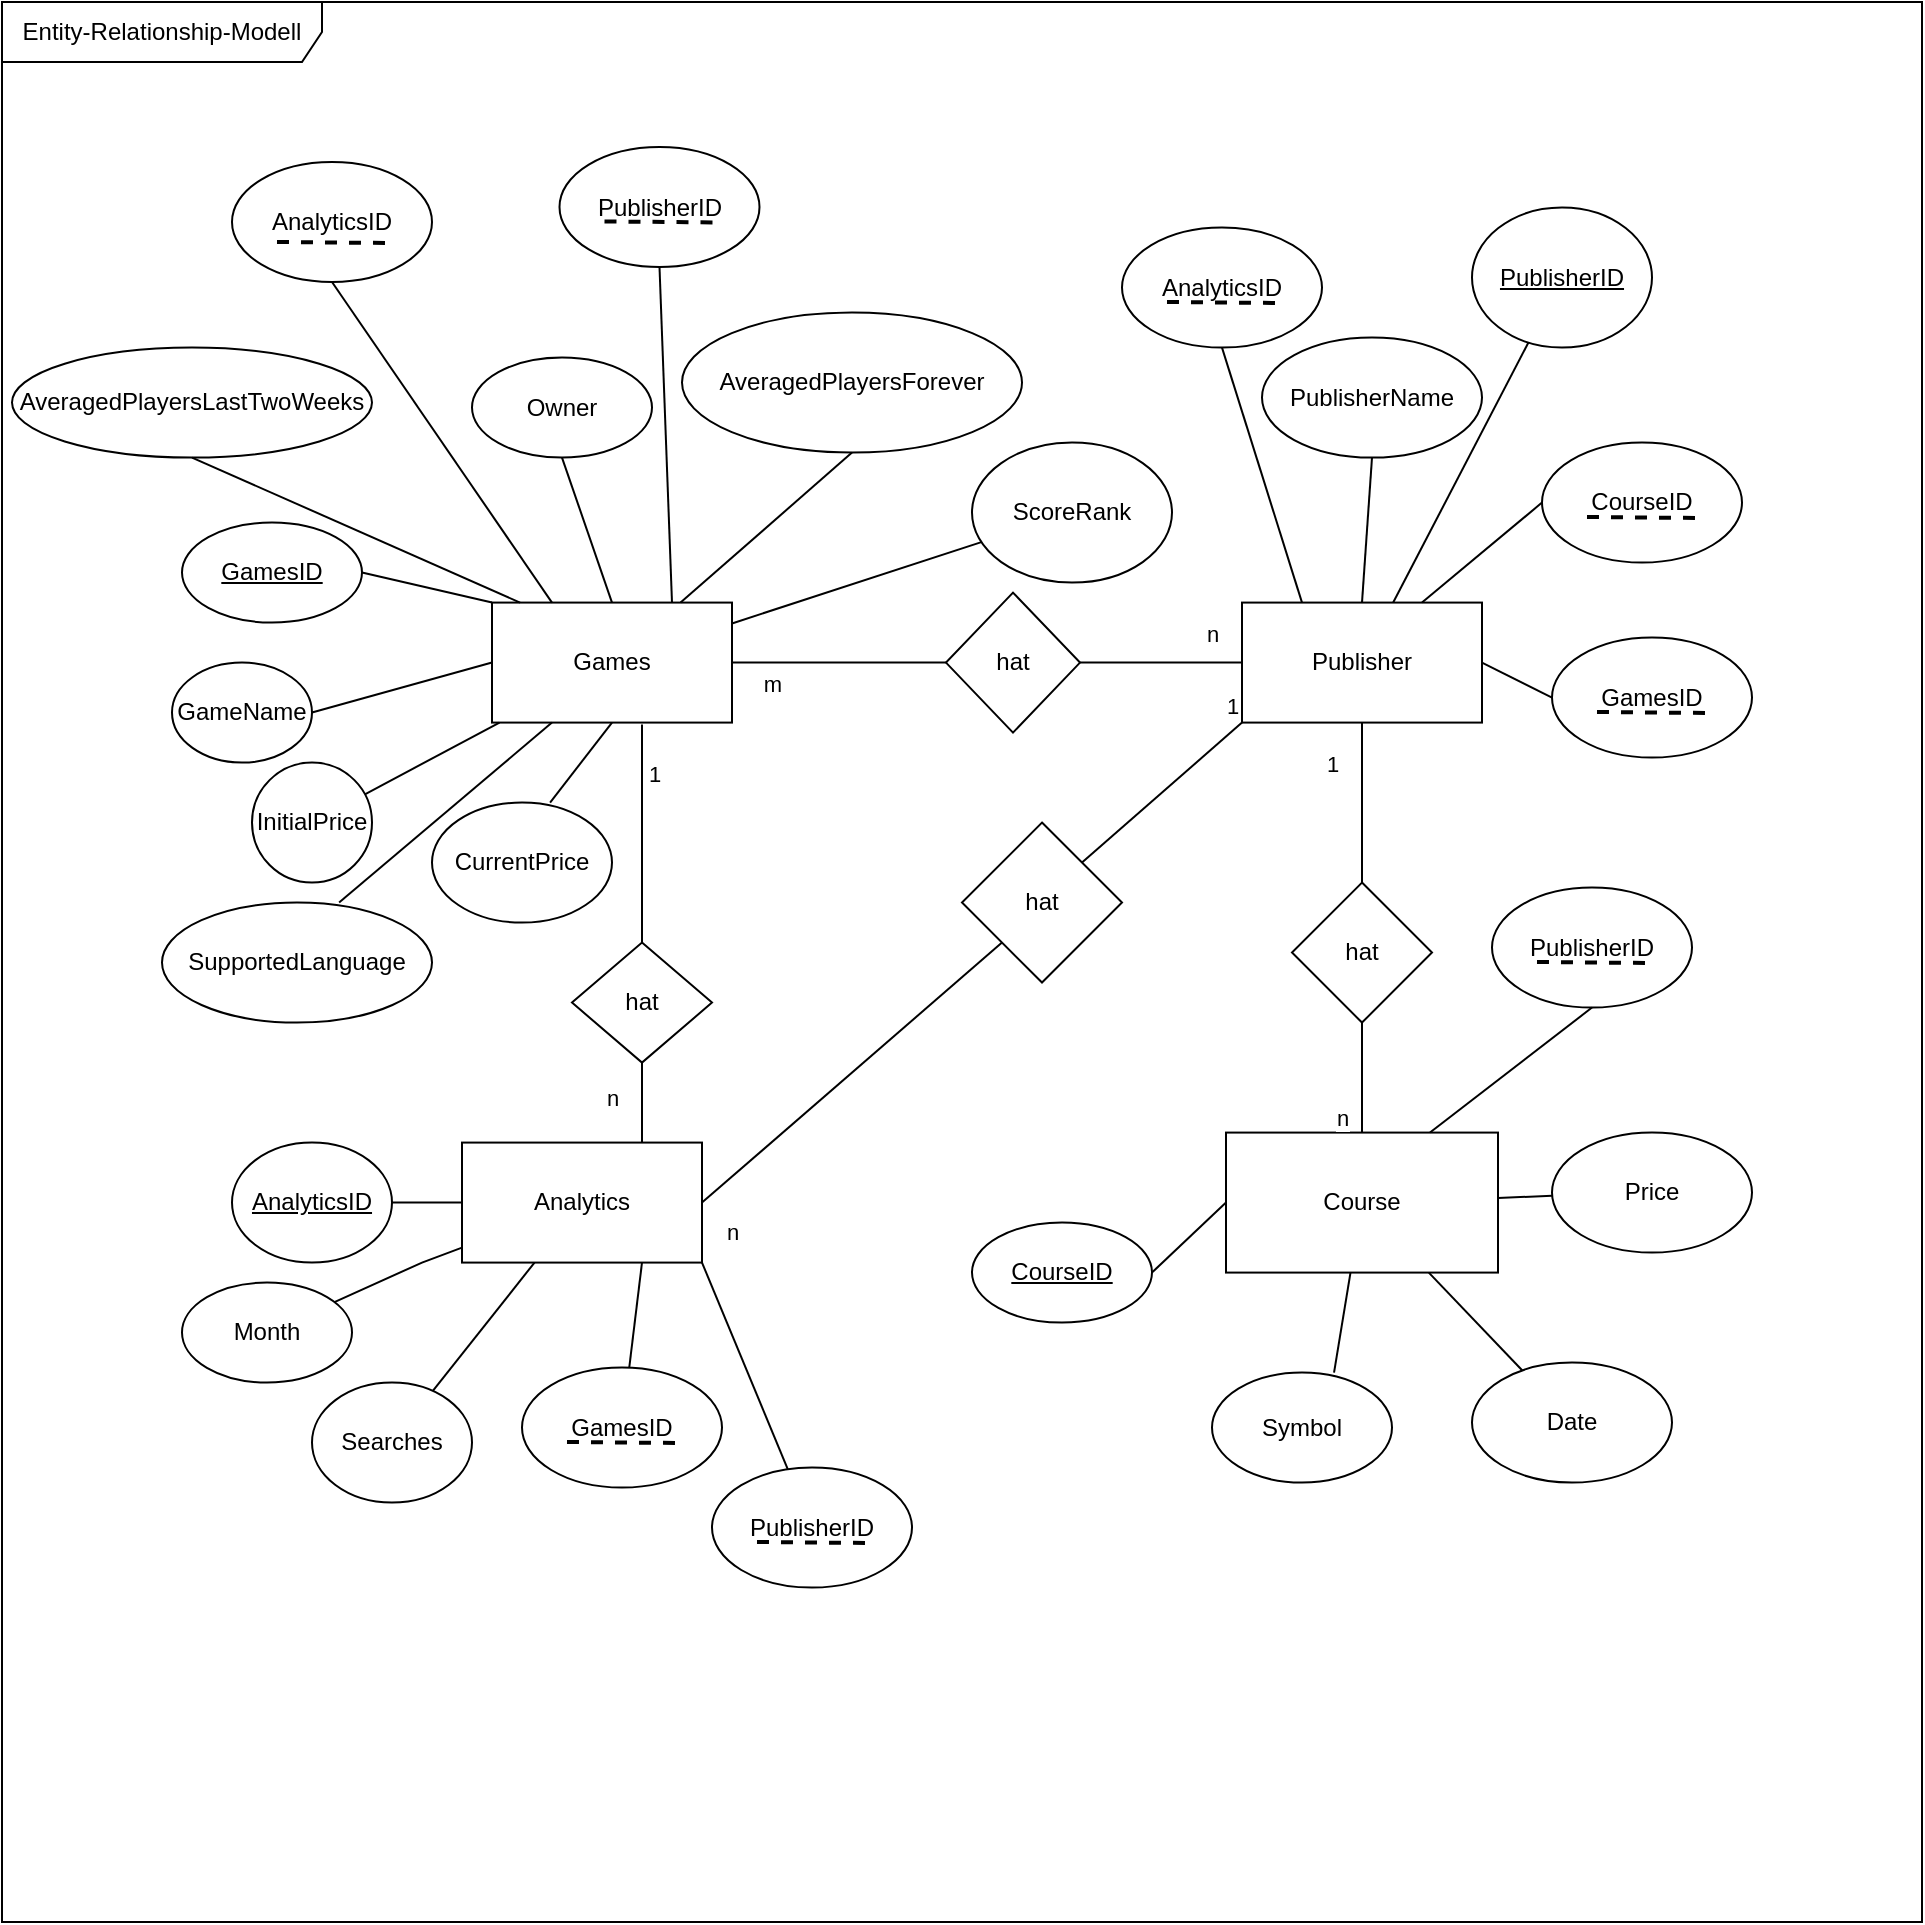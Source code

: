<mxfile version="26.1.0">
  <diagram name="Page-1" id="uBUSxN6oMUStYOfofS0Z">
    <mxGraphModel dx="3088" dy="1907" grid="1" gridSize="10" guides="1" tooltips="1" connect="1" arrows="1" fold="1" page="1" pageScale="1" pageWidth="827" pageHeight="1169" math="0" shadow="0">
      <root>
        <mxCell id="0" />
        <mxCell id="1" parent="0" />
        <mxCell id="lahSlETp8_09CoaiddEQ-1" value="Entity-Relationship-Modell" style="shape=umlFrame;whiteSpace=wrap;html=1;pointerEvents=0;recursiveResize=0;container=1;collapsible=0;width=160;" parent="1" vertex="1">
          <mxGeometry x="-970" y="-80" width="960" height="960" as="geometry" />
        </mxCell>
        <mxCell id="lahSlETp8_09CoaiddEQ-7" value="Games" style="rounded=0;whiteSpace=wrap;html=1;" parent="lahSlETp8_09CoaiddEQ-1" vertex="1">
          <mxGeometry x="245" y="300.29" width="120" height="60" as="geometry" />
        </mxCell>
        <mxCell id="lahSlETp8_09CoaiddEQ-8" value="&lt;u&gt;GamesID&lt;/u&gt;" style="ellipse;whiteSpace=wrap;html=1;" parent="lahSlETp8_09CoaiddEQ-1" vertex="1">
          <mxGeometry x="90" y="260.29" width="90" height="50" as="geometry" />
        </mxCell>
        <mxCell id="lahSlETp8_09CoaiddEQ-9" value="" style="endArrow=none;html=1;rounded=0;exitX=0;exitY=0;exitDx=0;exitDy=0;entryX=1;entryY=0.5;entryDx=0;entryDy=0;" parent="lahSlETp8_09CoaiddEQ-1" source="lahSlETp8_09CoaiddEQ-7" target="lahSlETp8_09CoaiddEQ-8" edge="1">
          <mxGeometry width="50" height="50" relative="1" as="geometry">
            <mxPoint x="375" y="380.29" as="sourcePoint" />
            <mxPoint x="162" y="303.29" as="targetPoint" />
          </mxGeometry>
        </mxCell>
        <mxCell id="lahSlETp8_09CoaiddEQ-10" value="GameName" style="ellipse;whiteSpace=wrap;html=1;" parent="lahSlETp8_09CoaiddEQ-1" vertex="1">
          <mxGeometry x="85" y="330.29" width="70" height="50" as="geometry" />
        </mxCell>
        <mxCell id="lahSlETp8_09CoaiddEQ-12" value="InitialPrice" style="ellipse;whiteSpace=wrap;html=1;aspect=fixed;" parent="lahSlETp8_09CoaiddEQ-1" vertex="1">
          <mxGeometry x="125" y="380.29" width="60" height="60" as="geometry" />
        </mxCell>
        <mxCell id="lahSlETp8_09CoaiddEQ-13" value="CurrentPrice" style="ellipse;whiteSpace=wrap;html=1;" parent="lahSlETp8_09CoaiddEQ-1" vertex="1">
          <mxGeometry x="215" y="400.29" width="90" height="60" as="geometry" />
        </mxCell>
        <mxCell id="lahSlETp8_09CoaiddEQ-14" value="" style="endArrow=none;html=1;rounded=0;exitX=1;exitY=0.5;exitDx=0;exitDy=0;entryX=0;entryY=0.5;entryDx=0;entryDy=0;" parent="lahSlETp8_09CoaiddEQ-1" source="lahSlETp8_09CoaiddEQ-10" target="lahSlETp8_09CoaiddEQ-7" edge="1">
          <mxGeometry width="50" height="50" relative="1" as="geometry">
            <mxPoint x="375" y="380.29" as="sourcePoint" />
            <mxPoint x="425" y="330.29" as="targetPoint" />
          </mxGeometry>
        </mxCell>
        <mxCell id="lahSlETp8_09CoaiddEQ-15" value="" style="endArrow=none;html=1;rounded=0;" parent="lahSlETp8_09CoaiddEQ-1" source="lahSlETp8_09CoaiddEQ-12" target="lahSlETp8_09CoaiddEQ-7" edge="1">
          <mxGeometry width="50" height="50" relative="1" as="geometry">
            <mxPoint x="375" y="380.29" as="sourcePoint" />
            <mxPoint x="425" y="330.29" as="targetPoint" />
          </mxGeometry>
        </mxCell>
        <mxCell id="lahSlETp8_09CoaiddEQ-16" value="" style="endArrow=none;html=1;rounded=0;exitX=0.5;exitY=1;exitDx=0;exitDy=0;entryX=0.656;entryY=0;entryDx=0;entryDy=0;entryPerimeter=0;" parent="lahSlETp8_09CoaiddEQ-1" source="lahSlETp8_09CoaiddEQ-7" target="lahSlETp8_09CoaiddEQ-13" edge="1">
          <mxGeometry width="50" height="50" relative="1" as="geometry">
            <mxPoint x="375" y="380.29" as="sourcePoint" />
            <mxPoint x="425" y="330.29" as="targetPoint" />
          </mxGeometry>
        </mxCell>
        <mxCell id="lahSlETp8_09CoaiddEQ-17" value="Owner" style="ellipse;whiteSpace=wrap;html=1;" parent="lahSlETp8_09CoaiddEQ-1" vertex="1">
          <mxGeometry x="235" y="177.79" width="90" height="50" as="geometry" />
        </mxCell>
        <mxCell id="lahSlETp8_09CoaiddEQ-18" value="AveragedPlayersForever" style="ellipse;whiteSpace=wrap;html=1;" parent="lahSlETp8_09CoaiddEQ-1" vertex="1">
          <mxGeometry x="340" y="155.29" width="170" height="70" as="geometry" />
        </mxCell>
        <mxCell id="lahSlETp8_09CoaiddEQ-19" value="AveragedPlayersLastTwoWeeks" style="ellipse;whiteSpace=wrap;html=1;" parent="lahSlETp8_09CoaiddEQ-1" vertex="1">
          <mxGeometry x="5" y="172.79" width="180" height="55" as="geometry" />
        </mxCell>
        <mxCell id="lahSlETp8_09CoaiddEQ-20" value="" style="endArrow=none;html=1;rounded=0;entryX=0.5;entryY=0;entryDx=0;entryDy=0;exitX=0.5;exitY=1;exitDx=0;exitDy=0;" parent="lahSlETp8_09CoaiddEQ-1" source="lahSlETp8_09CoaiddEQ-17" target="lahSlETp8_09CoaiddEQ-7" edge="1">
          <mxGeometry width="50" height="50" relative="1" as="geometry">
            <mxPoint x="290" y="270.29" as="sourcePoint" />
            <mxPoint x="425" y="500.29" as="targetPoint" />
          </mxGeometry>
        </mxCell>
        <mxCell id="lahSlETp8_09CoaiddEQ-21" value="" style="endArrow=none;html=1;rounded=0;entryX=0.5;entryY=1;entryDx=0;entryDy=0;" parent="lahSlETp8_09CoaiddEQ-1" source="lahSlETp8_09CoaiddEQ-7" target="lahSlETp8_09CoaiddEQ-18" edge="1">
          <mxGeometry width="50" height="50" relative="1" as="geometry">
            <mxPoint x="375" y="460.29" as="sourcePoint" />
            <mxPoint x="400.543" y="232.285" as="targetPoint" />
          </mxGeometry>
        </mxCell>
        <mxCell id="lahSlETp8_09CoaiddEQ-25" value="Publisher" style="rounded=0;whiteSpace=wrap;html=1;" parent="lahSlETp8_09CoaiddEQ-1" vertex="1">
          <mxGeometry x="620" y="300.29" width="120" height="60" as="geometry" />
        </mxCell>
        <mxCell id="lahSlETp8_09CoaiddEQ-29" value="hat" style="rhombus;whiteSpace=wrap;html=1;" parent="lahSlETp8_09CoaiddEQ-1" vertex="1">
          <mxGeometry x="472" y="295.29" width="67" height="70" as="geometry" />
        </mxCell>
        <mxCell id="lahSlETp8_09CoaiddEQ-30" value="" style="endArrow=none;html=1;rounded=0;entryX=0;entryY=0.5;entryDx=0;entryDy=0;exitX=1;exitY=0.5;exitDx=0;exitDy=0;" parent="lahSlETp8_09CoaiddEQ-1" source="lahSlETp8_09CoaiddEQ-7" target="lahSlETp8_09CoaiddEQ-29" edge="1">
          <mxGeometry width="50" height="50" relative="1" as="geometry">
            <mxPoint x="375" y="490.29" as="sourcePoint" />
            <mxPoint x="425" y="440.29" as="targetPoint" />
          </mxGeometry>
        </mxCell>
        <mxCell id="lahSlETp8_09CoaiddEQ-35" value="m" style="edgeLabel;html=1;align=center;verticalAlign=middle;resizable=0;points=[];" parent="lahSlETp8_09CoaiddEQ-30" vertex="1" connectable="0">
          <mxGeometry x="-0.028" y="-4" relative="1" as="geometry">
            <mxPoint x="-32" y="6" as="offset" />
          </mxGeometry>
        </mxCell>
        <mxCell id="lahSlETp8_09CoaiddEQ-28" value="" style="endArrow=none;html=1;rounded=0;entryX=0;entryY=0.5;entryDx=0;entryDy=0;exitX=1;exitY=0.5;exitDx=0;exitDy=0;" parent="lahSlETp8_09CoaiddEQ-1" source="lahSlETp8_09CoaiddEQ-29" target="lahSlETp8_09CoaiddEQ-25" edge="1">
          <mxGeometry width="50" height="50" relative="1" as="geometry">
            <mxPoint x="575" y="325.29" as="sourcePoint" />
            <mxPoint x="425" y="440.29" as="targetPoint" />
          </mxGeometry>
        </mxCell>
        <mxCell id="lahSlETp8_09CoaiddEQ-36" value="n" style="edgeLabel;html=1;align=center;verticalAlign=middle;resizable=0;points=[];" parent="lahSlETp8_09CoaiddEQ-28" vertex="1" connectable="0">
          <mxGeometry x="-0.019" relative="1" as="geometry">
            <mxPoint x="26" y="-15" as="offset" />
          </mxGeometry>
        </mxCell>
        <mxCell id="lahSlETp8_09CoaiddEQ-47" value="&lt;u&gt;PublisherID&lt;/u&gt;" style="ellipse;whiteSpace=wrap;html=1;" parent="lahSlETp8_09CoaiddEQ-1" vertex="1">
          <mxGeometry x="735" y="102.79" width="90" height="70" as="geometry" />
        </mxCell>
        <mxCell id="lahSlETp8_09CoaiddEQ-48" value="" style="endArrow=none;html=1;rounded=0;" parent="lahSlETp8_09CoaiddEQ-1" source="lahSlETp8_09CoaiddEQ-47" target="lahSlETp8_09CoaiddEQ-25" edge="1">
          <mxGeometry width="50" height="50" relative="1" as="geometry">
            <mxPoint x="385" y="490.29" as="sourcePoint" />
            <mxPoint x="435" y="440.29" as="targetPoint" />
          </mxGeometry>
        </mxCell>
        <mxCell id="lahSlETp8_09CoaiddEQ-49" value="ScoreRank" style="ellipse;whiteSpace=wrap;html=1;" parent="lahSlETp8_09CoaiddEQ-1" vertex="1">
          <mxGeometry x="485" y="220.29" width="100" height="70" as="geometry" />
        </mxCell>
        <mxCell id="lahSlETp8_09CoaiddEQ-50" value="" style="endArrow=none;html=1;rounded=0;" parent="lahSlETp8_09CoaiddEQ-1" source="lahSlETp8_09CoaiddEQ-7" target="lahSlETp8_09CoaiddEQ-49" edge="1">
          <mxGeometry width="50" height="50" relative="1" as="geometry">
            <mxPoint x="385" y="490.29" as="sourcePoint" />
            <mxPoint x="435" y="440.29" as="targetPoint" />
          </mxGeometry>
        </mxCell>
        <mxCell id="lahSlETp8_09CoaiddEQ-51" value="Course" style="rounded=0;whiteSpace=wrap;html=1;" parent="lahSlETp8_09CoaiddEQ-1" vertex="1">
          <mxGeometry x="612" y="565.29" width="136" height="70" as="geometry" />
        </mxCell>
        <mxCell id="lahSlETp8_09CoaiddEQ-52" value="Date" style="ellipse;whiteSpace=wrap;html=1;" parent="lahSlETp8_09CoaiddEQ-1" vertex="1">
          <mxGeometry x="735" y="680.29" width="100" height="60" as="geometry" />
        </mxCell>
        <mxCell id="lahSlETp8_09CoaiddEQ-53" value="Price" style="ellipse;whiteSpace=wrap;html=1;" parent="lahSlETp8_09CoaiddEQ-1" vertex="1">
          <mxGeometry x="775" y="565.29" width="100" height="60" as="geometry" />
        </mxCell>
        <mxCell id="lahSlETp8_09CoaiddEQ-54" value="" style="endArrow=none;html=1;rounded=0;" parent="lahSlETp8_09CoaiddEQ-1" source="lahSlETp8_09CoaiddEQ-52" target="lahSlETp8_09CoaiddEQ-51" edge="1">
          <mxGeometry width="50" height="50" relative="1" as="geometry">
            <mxPoint x="385" y="490.29" as="sourcePoint" />
            <mxPoint x="435" y="440.29" as="targetPoint" />
          </mxGeometry>
        </mxCell>
        <mxCell id="lahSlETp8_09CoaiddEQ-55" value="" style="endArrow=none;html=1;rounded=0;" parent="lahSlETp8_09CoaiddEQ-1" source="lahSlETp8_09CoaiddEQ-53" target="lahSlETp8_09CoaiddEQ-51" edge="1">
          <mxGeometry width="50" height="50" relative="1" as="geometry">
            <mxPoint x="445" y="590.29" as="sourcePoint" />
            <mxPoint x="495" y="540.29" as="targetPoint" />
          </mxGeometry>
        </mxCell>
        <mxCell id="lahSlETp8_09CoaiddEQ-56" value="hat" style="rhombus;whiteSpace=wrap;html=1;" parent="lahSlETp8_09CoaiddEQ-1" vertex="1">
          <mxGeometry x="645" y="440.29" width="70" height="70" as="geometry" />
        </mxCell>
        <mxCell id="lahSlETp8_09CoaiddEQ-58" value="" style="endArrow=none;html=1;rounded=0;" parent="lahSlETp8_09CoaiddEQ-1" source="lahSlETp8_09CoaiddEQ-56" target="lahSlETp8_09CoaiddEQ-25" edge="1">
          <mxGeometry width="50" height="50" relative="1" as="geometry">
            <mxPoint x="545" y="460.29" as="sourcePoint" />
            <mxPoint x="595" y="410.29" as="targetPoint" />
          </mxGeometry>
        </mxCell>
        <mxCell id="lahSlETp8_09CoaiddEQ-65" value="1" style="edgeLabel;html=1;align=center;verticalAlign=middle;resizable=0;points=[];" parent="lahSlETp8_09CoaiddEQ-58" vertex="1" connectable="0">
          <mxGeometry x="0.375" relative="1" as="geometry">
            <mxPoint x="-15" y="-5" as="offset" />
          </mxGeometry>
        </mxCell>
        <mxCell id="lahSlETp8_09CoaiddEQ-61" value="" style="endArrow=none;html=1;rounded=0;" parent="lahSlETp8_09CoaiddEQ-1" source="lahSlETp8_09CoaiddEQ-51" target="lahSlETp8_09CoaiddEQ-56" edge="1">
          <mxGeometry width="50" height="50" relative="1" as="geometry">
            <mxPoint x="545" y="540.29" as="sourcePoint" />
            <mxPoint x="595" y="490.29" as="targetPoint" />
          </mxGeometry>
        </mxCell>
        <mxCell id="lahSlETp8_09CoaiddEQ-66" value="n" style="edgeLabel;html=1;align=center;verticalAlign=middle;resizable=0;points=[];" parent="lahSlETp8_09CoaiddEQ-61" vertex="1" connectable="0">
          <mxGeometry y="1" relative="1" as="geometry">
            <mxPoint x="-9" y="20" as="offset" />
          </mxGeometry>
        </mxCell>
        <mxCell id="lahSlETp8_09CoaiddEQ-67" value="Symbol" style="ellipse;whiteSpace=wrap;html=1;" parent="lahSlETp8_09CoaiddEQ-1" vertex="1">
          <mxGeometry x="605" y="685.29" width="90" height="55" as="geometry" />
        </mxCell>
        <mxCell id="lahSlETp8_09CoaiddEQ-68" value="" style="endArrow=none;html=1;rounded=0;exitX=0.678;exitY=0;exitDx=0;exitDy=0;exitPerimeter=0;" parent="lahSlETp8_09CoaiddEQ-1" source="lahSlETp8_09CoaiddEQ-67" target="lahSlETp8_09CoaiddEQ-51" edge="1">
          <mxGeometry width="50" height="50" relative="1" as="geometry">
            <mxPoint x="385" y="490.29" as="sourcePoint" />
            <mxPoint x="435" y="440.29" as="targetPoint" />
          </mxGeometry>
        </mxCell>
        <mxCell id="zqXVHbRq821zLASPMQsd-1" value="Analytics" style="rounded=0;whiteSpace=wrap;html=1;" parent="lahSlETp8_09CoaiddEQ-1" vertex="1">
          <mxGeometry x="230" y="570.29" width="120" height="60" as="geometry" />
        </mxCell>
        <mxCell id="zqXVHbRq821zLASPMQsd-2" value="Month" style="ellipse;whiteSpace=wrap;html=1;" parent="lahSlETp8_09CoaiddEQ-1" vertex="1">
          <mxGeometry x="90" y="640.29" width="85" height="50" as="geometry" />
        </mxCell>
        <mxCell id="zqXVHbRq821zLASPMQsd-3" value="&lt;u&gt;AnalyticsID&lt;/u&gt;" style="ellipse;whiteSpace=wrap;html=1;" parent="lahSlETp8_09CoaiddEQ-1" vertex="1">
          <mxGeometry x="115" y="570.29" width="80" height="60" as="geometry" />
        </mxCell>
        <mxCell id="zqXVHbRq821zLASPMQsd-4" value="Searches" style="ellipse;whiteSpace=wrap;html=1;" parent="lahSlETp8_09CoaiddEQ-1" vertex="1">
          <mxGeometry x="155" y="690.29" width="80" height="60" as="geometry" />
        </mxCell>
        <mxCell id="zqXVHbRq821zLASPMQsd-6" value="" style="endArrow=none;html=1;rounded=0;" parent="lahSlETp8_09CoaiddEQ-1" source="zqXVHbRq821zLASPMQsd-1" target="zqXVHbRq821zLASPMQsd-3" edge="1">
          <mxGeometry width="50" height="50" relative="1" as="geometry">
            <mxPoint x="445" y="490.29" as="sourcePoint" />
            <mxPoint x="495" y="440.29" as="targetPoint" />
          </mxGeometry>
        </mxCell>
        <mxCell id="zqXVHbRq821zLASPMQsd-7" value="" style="endArrow=none;html=1;rounded=0;" parent="lahSlETp8_09CoaiddEQ-1" source="zqXVHbRq821zLASPMQsd-1" target="zqXVHbRq821zLASPMQsd-2" edge="1">
          <mxGeometry width="50" height="50" relative="1" as="geometry">
            <mxPoint x="445" y="490.29" as="sourcePoint" />
            <mxPoint x="495" y="440.29" as="targetPoint" />
            <Array as="points">
              <mxPoint x="210" y="630.29" />
            </Array>
          </mxGeometry>
        </mxCell>
        <mxCell id="zqXVHbRq821zLASPMQsd-8" value="" style="endArrow=none;html=1;rounded=0;" parent="lahSlETp8_09CoaiddEQ-1" source="zqXVHbRq821zLASPMQsd-1" target="zqXVHbRq821zLASPMQsd-4" edge="1">
          <mxGeometry width="50" height="50" relative="1" as="geometry">
            <mxPoint x="445" y="490.29" as="sourcePoint" />
            <mxPoint x="495" y="440.29" as="targetPoint" />
          </mxGeometry>
        </mxCell>
        <mxCell id="zqXVHbRq821zLASPMQsd-9" value="hat" style="rhombus;whiteSpace=wrap;html=1;" parent="lahSlETp8_09CoaiddEQ-1" vertex="1">
          <mxGeometry x="285" y="470.29" width="70" height="60" as="geometry" />
        </mxCell>
        <mxCell id="zqXVHbRq821zLASPMQsd-10" value="" style="endArrow=none;html=1;rounded=0;entryX=0.5;entryY=1;entryDx=0;entryDy=0;exitX=0.75;exitY=0;exitDx=0;exitDy=0;" parent="lahSlETp8_09CoaiddEQ-1" source="zqXVHbRq821zLASPMQsd-1" target="zqXVHbRq821zLASPMQsd-9" edge="1">
          <mxGeometry width="50" height="50" relative="1" as="geometry">
            <mxPoint x="325" y="580.29" as="sourcePoint" />
            <mxPoint x="495" y="440.29" as="targetPoint" />
          </mxGeometry>
        </mxCell>
        <mxCell id="zqXVHbRq821zLASPMQsd-13" value="n&lt;div&gt;&lt;br&gt;&lt;/div&gt;" style="edgeLabel;html=1;align=center;verticalAlign=middle;resizable=0;points=[];" parent="zqXVHbRq821zLASPMQsd-10" vertex="1" connectable="0">
          <mxGeometry x="-0.16" y="2" relative="1" as="geometry">
            <mxPoint x="-13" y="1" as="offset" />
          </mxGeometry>
        </mxCell>
        <mxCell id="zqXVHbRq821zLASPMQsd-11" value="" style="endArrow=none;html=1;rounded=0;" parent="lahSlETp8_09CoaiddEQ-1" target="zqXVHbRq821zLASPMQsd-9" edge="1">
          <mxGeometry width="50" height="50" relative="1" as="geometry">
            <mxPoint x="320" y="361.29" as="sourcePoint" />
            <mxPoint x="495" y="440.29" as="targetPoint" />
          </mxGeometry>
        </mxCell>
        <mxCell id="zqXVHbRq821zLASPMQsd-12" value="&lt;div&gt;1&lt;/div&gt;" style="edgeLabel;html=1;align=center;verticalAlign=middle;resizable=0;points=[];" parent="zqXVHbRq821zLASPMQsd-11" vertex="1" connectable="0">
          <mxGeometry x="0.096" y="-1" relative="1" as="geometry">
            <mxPoint x="7" y="-35" as="offset" />
          </mxGeometry>
        </mxCell>
        <mxCell id="zqXVHbRq821zLASPMQsd-14" value="hat" style="rhombus;whiteSpace=wrap;html=1;" parent="lahSlETp8_09CoaiddEQ-1" vertex="1">
          <mxGeometry x="480" y="410.29" width="80" height="80" as="geometry" />
        </mxCell>
        <mxCell id="zqXVHbRq821zLASPMQsd-15" value="" style="endArrow=none;html=1;rounded=0;entryX=0;entryY=1;entryDx=0;entryDy=0;exitX=1;exitY=0.5;exitDx=0;exitDy=0;" parent="lahSlETp8_09CoaiddEQ-1" source="zqXVHbRq821zLASPMQsd-1" target="zqXVHbRq821zLASPMQsd-14" edge="1">
          <mxGeometry width="50" height="50" relative="1" as="geometry">
            <mxPoint x="445" y="490.29" as="sourcePoint" />
            <mxPoint x="495" y="440.29" as="targetPoint" />
          </mxGeometry>
        </mxCell>
        <mxCell id="zqXVHbRq821zLASPMQsd-18" value="n" style="edgeLabel;html=1;align=center;verticalAlign=middle;resizable=0;points=[];" parent="zqXVHbRq821zLASPMQsd-15" vertex="1" connectable="0">
          <mxGeometry x="-0.223" y="1" relative="1" as="geometry">
            <mxPoint x="-43" y="66" as="offset" />
          </mxGeometry>
        </mxCell>
        <mxCell id="zqXVHbRq821zLASPMQsd-16" value="" style="endArrow=none;html=1;rounded=0;entryX=0;entryY=1;entryDx=0;entryDy=0;exitX=1;exitY=0;exitDx=0;exitDy=0;" parent="lahSlETp8_09CoaiddEQ-1" source="zqXVHbRq821zLASPMQsd-14" target="lahSlETp8_09CoaiddEQ-25" edge="1">
          <mxGeometry width="50" height="50" relative="1" as="geometry">
            <mxPoint x="445" y="490.29" as="sourcePoint" />
            <mxPoint x="495" y="440.29" as="targetPoint" />
          </mxGeometry>
        </mxCell>
        <mxCell id="zqXVHbRq821zLASPMQsd-17" value="1" style="edgeLabel;html=1;align=center;verticalAlign=middle;resizable=0;points=[];" parent="zqXVHbRq821zLASPMQsd-16" vertex="1" connectable="0">
          <mxGeometry x="0.094" y="1" relative="1" as="geometry">
            <mxPoint x="32" y="-40" as="offset" />
          </mxGeometry>
        </mxCell>
        <mxCell id="lGDkHediVVNqKcErw-fj-1" value="&lt;u&gt;CourseID&lt;/u&gt;" style="ellipse;whiteSpace=wrap;html=1;" parent="lahSlETp8_09CoaiddEQ-1" vertex="1">
          <mxGeometry x="485" y="610.29" width="90" height="50" as="geometry" />
        </mxCell>
        <mxCell id="lGDkHediVVNqKcErw-fj-2" value="" style="endArrow=none;html=1;rounded=0;entryX=0;entryY=0.5;entryDx=0;entryDy=0;exitX=1;exitY=0.5;exitDx=0;exitDy=0;" parent="lahSlETp8_09CoaiddEQ-1" source="lGDkHediVVNqKcErw-fj-1" target="lahSlETp8_09CoaiddEQ-51" edge="1">
          <mxGeometry width="50" height="50" relative="1" as="geometry">
            <mxPoint x="465" y="680.29" as="sourcePoint" />
            <mxPoint x="515" y="630.29" as="targetPoint" />
          </mxGeometry>
        </mxCell>
        <mxCell id="lGDkHediVVNqKcErw-fj-3" value="PublisherName" style="ellipse;whiteSpace=wrap;html=1;" parent="lahSlETp8_09CoaiddEQ-1" vertex="1">
          <mxGeometry x="630" y="167.79" width="110" height="60" as="geometry" />
        </mxCell>
        <mxCell id="lGDkHediVVNqKcErw-fj-4" value="" style="endArrow=none;html=1;rounded=0;entryX=0.5;entryY=1;entryDx=0;entryDy=0;exitX=0.5;exitY=0;exitDx=0;exitDy=0;" parent="lahSlETp8_09CoaiddEQ-1" source="lahSlETp8_09CoaiddEQ-25" target="lGDkHediVVNqKcErw-fj-3" edge="1">
          <mxGeometry width="50" height="50" relative="1" as="geometry">
            <mxPoint x="575" y="310.29" as="sourcePoint" />
            <mxPoint x="625" y="260.29" as="targetPoint" />
          </mxGeometry>
        </mxCell>
        <mxCell id="NkCsGPs8Dw9YRRJV2HkN-1" value="" style="endArrow=none;html=1;rounded=0;entryX=0.117;entryY=0;entryDx=0;entryDy=0;exitX=0.5;exitY=1;exitDx=0;exitDy=0;entryPerimeter=0;" edge="1" parent="lahSlETp8_09CoaiddEQ-1" source="lahSlETp8_09CoaiddEQ-19" target="lahSlETp8_09CoaiddEQ-7">
          <mxGeometry width="50" height="50" relative="1" as="geometry">
            <mxPoint x="229.221" y="227.056" as="sourcePoint" />
            <mxPoint x="185" y="470.29" as="targetPoint" />
          </mxGeometry>
        </mxCell>
        <mxCell id="NkCsGPs8Dw9YRRJV2HkN-8" value="GamesID" style="ellipse;whiteSpace=wrap;html=1;" vertex="1" parent="lahSlETp8_09CoaiddEQ-1">
          <mxGeometry x="260" y="682.79" width="100" height="60" as="geometry" />
        </mxCell>
        <mxCell id="NkCsGPs8Dw9YRRJV2HkN-4" value="" style="endArrow=none;html=1;rounded=0;dashed=1;strokeWidth=2;" edge="1" parent="lahSlETp8_09CoaiddEQ-1">
          <mxGeometry relative="1" as="geometry">
            <mxPoint x="282.5" y="720" as="sourcePoint" />
            <mxPoint x="337.5" y="720.5" as="targetPoint" />
          </mxGeometry>
        </mxCell>
        <mxCell id="NkCsGPs8Dw9YRRJV2HkN-5" value="" style="resizable=0;html=1;whiteSpace=wrap;align=right;verticalAlign=bottom;" connectable="0" vertex="1" parent="NkCsGPs8Dw9YRRJV2HkN-4">
          <mxGeometry x="1" relative="1" as="geometry" />
        </mxCell>
        <mxCell id="NkCsGPs8Dw9YRRJV2HkN-9" value="" style="endArrow=none;html=1;rounded=0;entryX=0.75;entryY=1;entryDx=0;entryDy=0;" edge="1" parent="lahSlETp8_09CoaiddEQ-1" source="NkCsGPs8Dw9YRRJV2HkN-8" target="zqXVHbRq821zLASPMQsd-1">
          <mxGeometry width="50" height="50" relative="1" as="geometry">
            <mxPoint x="-18" y="715.29" as="sourcePoint" />
            <mxPoint x="285" y="723.29" as="targetPoint" />
          </mxGeometry>
        </mxCell>
        <mxCell id="NkCsGPs8Dw9YRRJV2HkN-17" value="PublisherID" style="ellipse;whiteSpace=wrap;html=1;" vertex="1" parent="lahSlETp8_09CoaiddEQ-1">
          <mxGeometry x="355" y="732.79" width="100" height="60" as="geometry" />
        </mxCell>
        <mxCell id="NkCsGPs8Dw9YRRJV2HkN-18" value="" style="endArrow=none;html=1;rounded=0;dashed=1;strokeWidth=2;" edge="1" parent="lahSlETp8_09CoaiddEQ-1">
          <mxGeometry relative="1" as="geometry">
            <mxPoint x="377.5" y="770" as="sourcePoint" />
            <mxPoint x="432.5" y="770.5" as="targetPoint" />
          </mxGeometry>
        </mxCell>
        <mxCell id="NkCsGPs8Dw9YRRJV2HkN-19" value="" style="resizable=0;html=1;whiteSpace=wrap;align=right;verticalAlign=bottom;" connectable="0" vertex="1" parent="NkCsGPs8Dw9YRRJV2HkN-18">
          <mxGeometry x="1" relative="1" as="geometry" />
        </mxCell>
        <mxCell id="NkCsGPs8Dw9YRRJV2HkN-20" value="" style="endArrow=none;html=1;rounded=0;entryX=1;entryY=1;entryDx=0;entryDy=0;" edge="1" parent="lahSlETp8_09CoaiddEQ-1" source="NkCsGPs8Dw9YRRJV2HkN-17" target="zqXVHbRq821zLASPMQsd-1">
          <mxGeometry width="50" height="50" relative="1" as="geometry">
            <mxPoint x="77" y="765.29" as="sourcePoint" />
            <mxPoint x="415" y="680.29" as="targetPoint" />
          </mxGeometry>
        </mxCell>
        <mxCell id="NkCsGPs8Dw9YRRJV2HkN-21" value="SupportedLanguage" style="ellipse;whiteSpace=wrap;html=1;" vertex="1" parent="lahSlETp8_09CoaiddEQ-1">
          <mxGeometry x="80" y="450.29" width="135" height="60" as="geometry" />
        </mxCell>
        <mxCell id="NkCsGPs8Dw9YRRJV2HkN-22" value="" style="endArrow=none;html=1;rounded=0;exitX=0.25;exitY=1;exitDx=0;exitDy=0;entryX=0.656;entryY=0;entryDx=0;entryDy=0;entryPerimeter=0;" edge="1" parent="lahSlETp8_09CoaiddEQ-1" target="NkCsGPs8Dw9YRRJV2HkN-21" source="lahSlETp8_09CoaiddEQ-7">
          <mxGeometry width="50" height="50" relative="1" as="geometry">
            <mxPoint x="205" y="420.29" as="sourcePoint" />
            <mxPoint x="325" y="390.29" as="targetPoint" />
          </mxGeometry>
        </mxCell>
        <mxCell id="NkCsGPs8Dw9YRRJV2HkN-23" value="PublisherID" style="ellipse;whiteSpace=wrap;html=1;" vertex="1" parent="lahSlETp8_09CoaiddEQ-1">
          <mxGeometry x="745" y="442.79" width="100" height="60" as="geometry" />
        </mxCell>
        <mxCell id="NkCsGPs8Dw9YRRJV2HkN-24" value="" style="endArrow=none;html=1;rounded=0;dashed=1;strokeWidth=2;" edge="1" parent="lahSlETp8_09CoaiddEQ-1">
          <mxGeometry relative="1" as="geometry">
            <mxPoint x="767.5" y="480.0" as="sourcePoint" />
            <mxPoint x="822.5" y="480.5" as="targetPoint" />
          </mxGeometry>
        </mxCell>
        <mxCell id="NkCsGPs8Dw9YRRJV2HkN-25" value="" style="resizable=0;html=1;whiteSpace=wrap;align=right;verticalAlign=bottom;" connectable="0" vertex="1" parent="NkCsGPs8Dw9YRRJV2HkN-24">
          <mxGeometry x="1" relative="1" as="geometry" />
        </mxCell>
        <mxCell id="NkCsGPs8Dw9YRRJV2HkN-26" value="" style="endArrow=none;html=1;rounded=0;entryX=0.75;entryY=0;entryDx=0;entryDy=0;exitX=0.5;exitY=1;exitDx=0;exitDy=0;" edge="1" parent="lahSlETp8_09CoaiddEQ-1" source="NkCsGPs8Dw9YRRJV2HkN-23" target="lahSlETp8_09CoaiddEQ-51">
          <mxGeometry width="50" height="50" relative="1" as="geometry">
            <mxPoint x="467" y="475.29" as="sourcePoint" />
            <mxPoint x="805" y="390.29" as="targetPoint" />
          </mxGeometry>
        </mxCell>
        <mxCell id="NkCsGPs8Dw9YRRJV2HkN-27" value="GamesID" style="ellipse;whiteSpace=wrap;html=1;" vertex="1" parent="lahSlETp8_09CoaiddEQ-1">
          <mxGeometry x="775" y="317.79" width="100" height="60" as="geometry" />
        </mxCell>
        <mxCell id="NkCsGPs8Dw9YRRJV2HkN-28" value="" style="endArrow=none;html=1;rounded=0;dashed=1;strokeWidth=2;" edge="1" parent="lahSlETp8_09CoaiddEQ-1">
          <mxGeometry relative="1" as="geometry">
            <mxPoint x="797.5" y="355.0" as="sourcePoint" />
            <mxPoint x="852.5" y="355.5" as="targetPoint" />
          </mxGeometry>
        </mxCell>
        <mxCell id="NkCsGPs8Dw9YRRJV2HkN-29" value="" style="resizable=0;html=1;whiteSpace=wrap;align=right;verticalAlign=bottom;" connectable="0" vertex="1" parent="NkCsGPs8Dw9YRRJV2HkN-28">
          <mxGeometry x="1" relative="1" as="geometry" />
        </mxCell>
        <mxCell id="NkCsGPs8Dw9YRRJV2HkN-30" value="" style="endArrow=none;html=1;rounded=0;entryX=1;entryY=0.5;entryDx=0;entryDy=0;exitX=0;exitY=0.5;exitDx=0;exitDy=0;" edge="1" parent="lahSlETp8_09CoaiddEQ-1" source="NkCsGPs8Dw9YRRJV2HkN-27" target="lahSlETp8_09CoaiddEQ-25">
          <mxGeometry width="50" height="50" relative="1" as="geometry">
            <mxPoint x="497" y="350.29" as="sourcePoint" />
            <mxPoint x="835" y="265.29" as="targetPoint" />
          </mxGeometry>
        </mxCell>
        <mxCell id="NkCsGPs8Dw9YRRJV2HkN-31" value="AnalyticsID" style="ellipse;whiteSpace=wrap;html=1;" vertex="1" parent="lahSlETp8_09CoaiddEQ-1">
          <mxGeometry x="560" y="112.79" width="100" height="60" as="geometry" />
        </mxCell>
        <mxCell id="NkCsGPs8Dw9YRRJV2HkN-32" value="" style="endArrow=none;html=1;rounded=0;dashed=1;strokeWidth=2;" edge="1" parent="lahSlETp8_09CoaiddEQ-1">
          <mxGeometry relative="1" as="geometry">
            <mxPoint x="582.5" y="150.0" as="sourcePoint" />
            <mxPoint x="637.5" y="150.5" as="targetPoint" />
          </mxGeometry>
        </mxCell>
        <mxCell id="NkCsGPs8Dw9YRRJV2HkN-33" value="" style="resizable=0;html=1;whiteSpace=wrap;align=right;verticalAlign=bottom;" connectable="0" vertex="1" parent="NkCsGPs8Dw9YRRJV2HkN-32">
          <mxGeometry x="1" relative="1" as="geometry" />
        </mxCell>
        <mxCell id="NkCsGPs8Dw9YRRJV2HkN-34" value="" style="endArrow=none;html=1;rounded=0;entryX=0.25;entryY=0;entryDx=0;entryDy=0;exitX=0.5;exitY=1;exitDx=0;exitDy=0;" edge="1" parent="lahSlETp8_09CoaiddEQ-1" source="NkCsGPs8Dw9YRRJV2HkN-31" target="lahSlETp8_09CoaiddEQ-25">
          <mxGeometry width="50" height="50" relative="1" as="geometry">
            <mxPoint x="282" y="145.29" as="sourcePoint" />
            <mxPoint x="620" y="60.29" as="targetPoint" />
          </mxGeometry>
        </mxCell>
        <mxCell id="NkCsGPs8Dw9YRRJV2HkN-35" value="CourseID" style="ellipse;whiteSpace=wrap;html=1;" vertex="1" parent="lahSlETp8_09CoaiddEQ-1">
          <mxGeometry x="770" y="220.29" width="100" height="60" as="geometry" />
        </mxCell>
        <mxCell id="NkCsGPs8Dw9YRRJV2HkN-36" value="" style="endArrow=none;html=1;rounded=0;dashed=1;strokeWidth=2;" edge="1" parent="lahSlETp8_09CoaiddEQ-1">
          <mxGeometry relative="1" as="geometry">
            <mxPoint x="792.5" y="257.5" as="sourcePoint" />
            <mxPoint x="847.5" y="258.0" as="targetPoint" />
          </mxGeometry>
        </mxCell>
        <mxCell id="NkCsGPs8Dw9YRRJV2HkN-37" value="" style="resizable=0;html=1;whiteSpace=wrap;align=right;verticalAlign=bottom;" connectable="0" vertex="1" parent="NkCsGPs8Dw9YRRJV2HkN-36">
          <mxGeometry x="1" relative="1" as="geometry" />
        </mxCell>
        <mxCell id="NkCsGPs8Dw9YRRJV2HkN-38" value="" style="endArrow=none;html=1;rounded=0;entryX=0.75;entryY=0;entryDx=0;entryDy=0;exitX=0;exitY=0.5;exitDx=0;exitDy=0;" edge="1" parent="lahSlETp8_09CoaiddEQ-1" source="NkCsGPs8Dw9YRRJV2HkN-35" target="lahSlETp8_09CoaiddEQ-25">
          <mxGeometry width="50" height="50" relative="1" as="geometry">
            <mxPoint x="492" y="252.79" as="sourcePoint" />
            <mxPoint x="830" y="167.79" as="targetPoint" />
          </mxGeometry>
        </mxCell>
        <mxCell id="NkCsGPs8Dw9YRRJV2HkN-44" value="" style="resizable=0;html=1;whiteSpace=wrap;align=right;verticalAlign=bottom;" connectable="0" vertex="1" parent="lahSlETp8_09CoaiddEQ-1">
          <mxGeometry x="261.248" y="60.21" as="geometry" />
        </mxCell>
        <mxCell id="NkCsGPs8Dw9YRRJV2HkN-45" value="PublisherID" style="ellipse;whiteSpace=wrap;html=1;" vertex="1" parent="lahSlETp8_09CoaiddEQ-1">
          <mxGeometry x="278.75" y="72.5" width="100" height="60" as="geometry" />
        </mxCell>
        <mxCell id="NkCsGPs8Dw9YRRJV2HkN-46" value="" style="endArrow=none;html=1;rounded=0;dashed=1;strokeWidth=2;" edge="1" parent="lahSlETp8_09CoaiddEQ-1">
          <mxGeometry relative="1" as="geometry">
            <mxPoint x="301.25" y="109.71" as="sourcePoint" />
            <mxPoint x="356.25" y="110.21" as="targetPoint" />
          </mxGeometry>
        </mxCell>
        <mxCell id="NkCsGPs8Dw9YRRJV2HkN-47" value="" style="resizable=0;html=1;whiteSpace=wrap;align=right;verticalAlign=bottom;" connectable="0" vertex="1" parent="NkCsGPs8Dw9YRRJV2HkN-46">
          <mxGeometry x="1" relative="1" as="geometry" />
        </mxCell>
        <mxCell id="NkCsGPs8Dw9YRRJV2HkN-48" value="" style="endArrow=none;html=1;rounded=0;entryX=0.75;entryY=0;entryDx=0;entryDy=0;exitX=0.5;exitY=1;exitDx=0;exitDy=0;" edge="1" parent="lahSlETp8_09CoaiddEQ-1" source="NkCsGPs8Dw9YRRJV2HkN-45" target="lahSlETp8_09CoaiddEQ-7">
          <mxGeometry width="50" height="50" relative="1" as="geometry">
            <mxPoint x="0.75" y="105" as="sourcePoint" />
            <mxPoint x="273.75" y="-30" as="targetPoint" />
          </mxGeometry>
        </mxCell>
        <mxCell id="NkCsGPs8Dw9YRRJV2HkN-53" value="" style="endArrow=none;html=1;rounded=0;entryX=0.25;entryY=0;entryDx=0;entryDy=0;exitX=0.5;exitY=1;exitDx=0;exitDy=0;" edge="1" parent="lahSlETp8_09CoaiddEQ-1" source="NkCsGPs8Dw9YRRJV2HkN-50" target="lahSlETp8_09CoaiddEQ-7">
          <mxGeometry width="50" height="50" relative="1" as="geometry">
            <mxPoint x="-103" y="110.29" as="sourcePoint" />
            <mxPoint x="265" y="265" as="targetPoint" />
          </mxGeometry>
        </mxCell>
        <mxCell id="NkCsGPs8Dw9YRRJV2HkN-50" value="AnalyticsID" style="ellipse;whiteSpace=wrap;html=1;" vertex="1" parent="lahSlETp8_09CoaiddEQ-1">
          <mxGeometry x="115" y="80.0" width="100" height="60" as="geometry" />
        </mxCell>
        <mxCell id="NkCsGPs8Dw9YRRJV2HkN-51" value="" style="endArrow=none;html=1;rounded=0;dashed=1;strokeWidth=2;" edge="1" parent="lahSlETp8_09CoaiddEQ-1">
          <mxGeometry relative="1" as="geometry">
            <mxPoint x="137.5" y="120.0" as="sourcePoint" />
            <mxPoint x="192.5" y="120.5" as="targetPoint" />
            <Array as="points" />
          </mxGeometry>
        </mxCell>
        <mxCell id="NkCsGPs8Dw9YRRJV2HkN-52" value="" style="resizable=0;html=1;whiteSpace=wrap;align=right;verticalAlign=bottom;" connectable="0" vertex="1" parent="NkCsGPs8Dw9YRRJV2HkN-51">
          <mxGeometry x="1" relative="1" as="geometry" />
        </mxCell>
      </root>
    </mxGraphModel>
  </diagram>
</mxfile>

